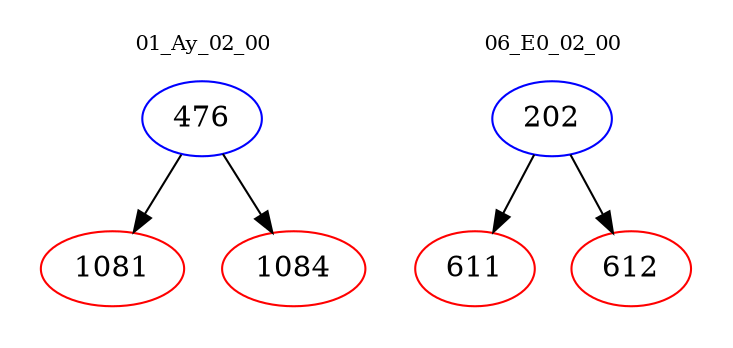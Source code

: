 digraph{
subgraph cluster_0 {
color = white
label = "01_Ay_02_00";
fontsize=10;
T0_476 [label="476", color="blue"]
T0_476 -> T0_1081 [color="black"]
T0_1081 [label="1081", color="red"]
T0_476 -> T0_1084 [color="black"]
T0_1084 [label="1084", color="red"]
}
subgraph cluster_1 {
color = white
label = "06_E0_02_00";
fontsize=10;
T1_202 [label="202", color="blue"]
T1_202 -> T1_611 [color="black"]
T1_611 [label="611", color="red"]
T1_202 -> T1_612 [color="black"]
T1_612 [label="612", color="red"]
}
}
